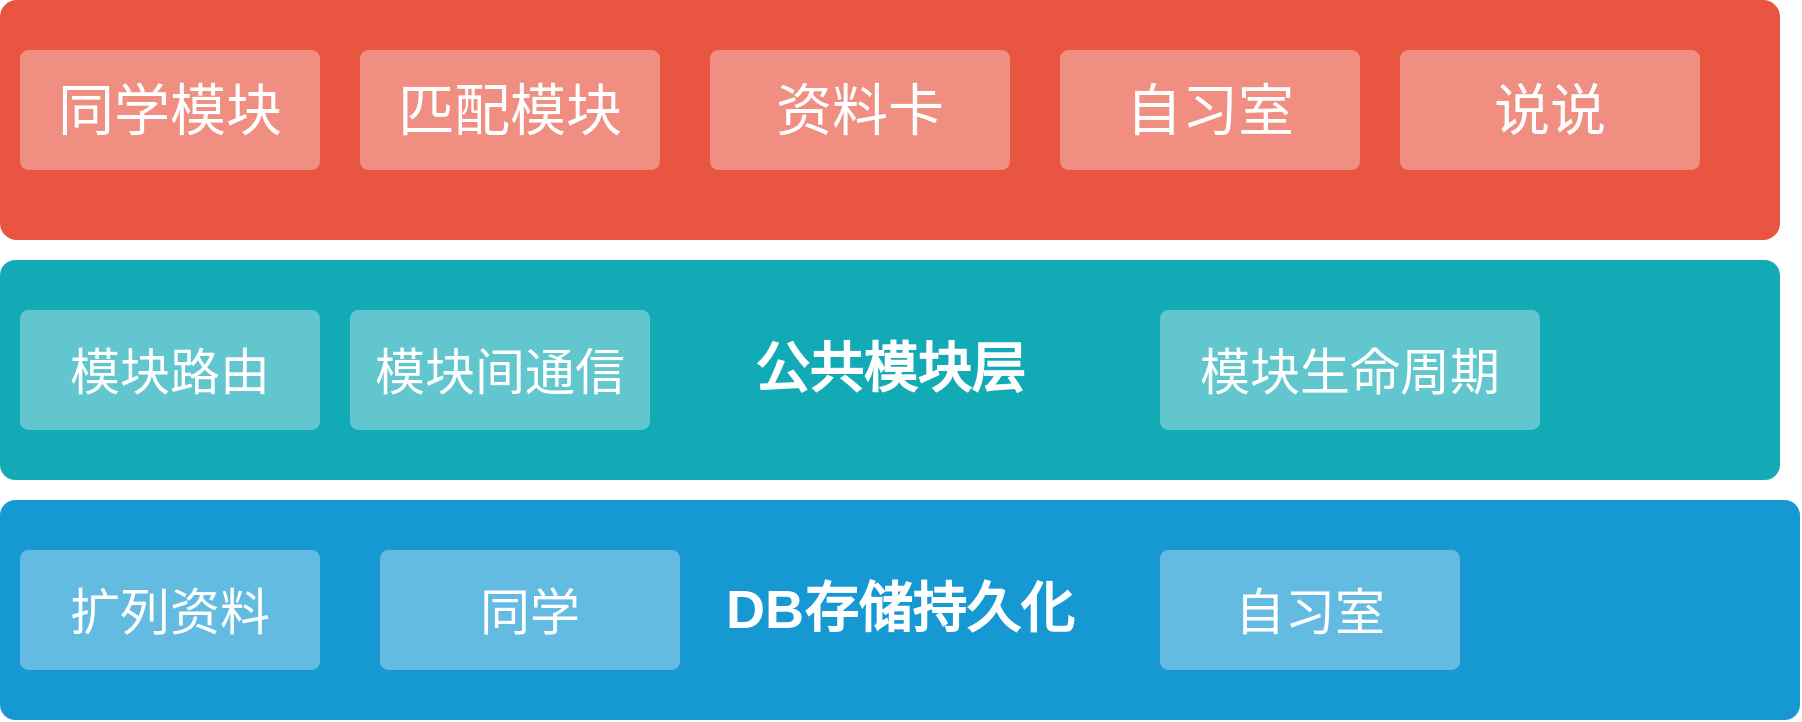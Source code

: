 <mxfile version="12.8.1" type="github">
  <diagram id="6a731a19-8d31-9384-78a2-239565b7b9f0" name="Page-1">
    <mxGraphModel dx="1303" dy="728" grid="1" gridSize="10" guides="1" tooltips="1" connect="1" arrows="1" fold="1" page="1" pageScale="1" pageWidth="1169" pageHeight="827" background="#ffffff" math="0" shadow="0">
      <root>
        <mxCell id="0" />
        <mxCell id="1" parent="0" />
        <mxCell id="1753" value="" style="rounded=1;whiteSpace=wrap;html=1;shadow=0;labelBackgroundColor=none;strokeColor=none;strokeWidth=3;fillColor=#e85642;fontFamily=Helvetica;fontSize=14;fontColor=#FFFFFF;align=center;spacing=5;fontStyle=1;arcSize=7;perimeterSpacing=2;" parent="1" vertex="1">
          <mxGeometry x="80" y="460" width="890" height="120" as="geometry" />
        </mxCell>
        <mxCell id="1760" value="&lt;font style=&quot;font-size: 27px&quot;&gt;DB存储持久化&lt;/font&gt;" style="rounded=1;whiteSpace=wrap;html=1;shadow=0;labelBackgroundColor=none;strokeColor=none;strokeWidth=3;fillColor=#1699d3;fontFamily=Helvetica;fontSize=14;fontColor=#FFFFFF;align=center;spacing=5;fontStyle=1;arcSize=7;perimeterSpacing=2;" parent="1" vertex="1">
          <mxGeometry x="80" y="710" width="900" height="110" as="geometry" />
        </mxCell>
        <mxCell id="1763" value="&lt;font style=&quot;font-size: 25px&quot;&gt;&lt;font style=&quot;font-size: 25px&quot;&gt;扩&lt;/font&gt;列资料&lt;/font&gt;" style="rounded=1;whiteSpace=wrap;html=1;shadow=0;labelBackgroundColor=none;strokeColor=none;strokeWidth=3;fillColor=#64bbe2;fontFamily=Helvetica;fontSize=14;fontColor=#FFFFFF;align=center;spacing=5;arcSize=7;perimeterSpacing=2;" parent="1" vertex="1">
          <mxGeometry x="90" y="735" width="150" height="60" as="geometry" />
        </mxCell>
        <mxCell id="1771" value="&lt;span style=&quot;font-size: 27px&quot;&gt;公共模块层&lt;/span&gt;" style="rounded=1;whiteSpace=wrap;html=1;shadow=0;labelBackgroundColor=none;strokeColor=none;strokeWidth=3;fillColor=#12aab5;fontFamily=Helvetica;fontSize=14;fontColor=#FFFFFF;align=center;spacing=5;fontStyle=1;arcSize=7;perimeterSpacing=2;" parent="1" vertex="1">
          <mxGeometry x="80" y="590" width="890" height="110" as="geometry" />
        </mxCell>
        <mxCell id="1778" value="&lt;font style=&quot;font-size: 25px&quot;&gt;模块路由&lt;/font&gt;" style="rounded=1;whiteSpace=wrap;html=1;shadow=0;labelBackgroundColor=none;strokeColor=none;strokeWidth=3;fillColor=#61c6ce;fontFamily=Helvetica;fontSize=14;fontColor=#FFFFFF;align=center;spacing=5;fontStyle=0;arcSize=7;perimeterSpacing=2;" parent="1" vertex="1">
          <mxGeometry x="90" y="615" width="150" height="60" as="geometry" />
        </mxCell>
        <mxCell id="OyEWDWxBlRXs1DyXWQbl-1779" value="&lt;span style=&quot;font-size: 25px&quot;&gt;同学&lt;/span&gt;" style="rounded=1;whiteSpace=wrap;html=1;shadow=0;labelBackgroundColor=none;strokeColor=none;strokeWidth=3;fillColor=#64bbe2;fontFamily=Helvetica;fontSize=14;fontColor=#FFFFFF;align=center;spacing=5;arcSize=7;perimeterSpacing=2;" vertex="1" parent="1">
          <mxGeometry x="270" y="735" width="150" height="60" as="geometry" />
        </mxCell>
        <mxCell id="OyEWDWxBlRXs1DyXWQbl-1780" value="&lt;span style=&quot;font-size: 25px&quot;&gt;自习室&lt;/span&gt;" style="rounded=1;whiteSpace=wrap;html=1;shadow=0;labelBackgroundColor=none;strokeColor=none;strokeWidth=3;fillColor=#64bbe2;fontFamily=Helvetica;fontSize=14;fontColor=#FFFFFF;align=center;spacing=5;arcSize=7;perimeterSpacing=2;" vertex="1" parent="1">
          <mxGeometry x="660" y="735" width="150" height="60" as="geometry" />
        </mxCell>
        <mxCell id="OyEWDWxBlRXs1DyXWQbl-1785" value="&lt;font style=&quot;font-size: 28px&quot;&gt;同学模块&lt;/font&gt;" style="rounded=1;whiteSpace=wrap;html=1;shadow=0;labelBackgroundColor=none;strokeColor=none;strokeWidth=3;fillColor=#f08e81;fontFamily=Helvetica;fontSize=14;fontColor=#FFFFFF;align=center;spacing=5;fontStyle=0;arcSize=7;perimeterSpacing=2;" vertex="1" parent="1">
          <mxGeometry x="90" y="485" width="150" height="60" as="geometry" />
        </mxCell>
        <mxCell id="OyEWDWxBlRXs1DyXWQbl-1786" value="&lt;font style=&quot;font-size: 25px&quot;&gt;模块间通信&lt;/font&gt;" style="rounded=1;whiteSpace=wrap;html=1;shadow=0;labelBackgroundColor=none;strokeColor=none;strokeWidth=3;fillColor=#61c6ce;fontFamily=Helvetica;fontSize=14;fontColor=#FFFFFF;align=center;spacing=5;fontStyle=0;arcSize=7;perimeterSpacing=2;" vertex="1" parent="1">
          <mxGeometry x="255" y="615" width="150" height="60" as="geometry" />
        </mxCell>
        <mxCell id="OyEWDWxBlRXs1DyXWQbl-1787" value="&lt;font style=&quot;font-size: 25px&quot;&gt;模块生命周期&lt;/font&gt;" style="rounded=1;whiteSpace=wrap;html=1;shadow=0;labelBackgroundColor=none;strokeColor=none;strokeWidth=3;fillColor=#61c6ce;fontFamily=Helvetica;fontSize=14;fontColor=#FFFFFF;align=center;spacing=5;fontStyle=0;arcSize=7;perimeterSpacing=2;" vertex="1" parent="1">
          <mxGeometry x="660" y="615" width="190" height="60" as="geometry" />
        </mxCell>
        <mxCell id="OyEWDWxBlRXs1DyXWQbl-1788" value="&lt;font style=&quot;font-size: 28px&quot;&gt;匹配模块&lt;/font&gt;" style="rounded=1;whiteSpace=wrap;html=1;shadow=0;labelBackgroundColor=none;strokeColor=none;strokeWidth=3;fillColor=#f08e81;fontFamily=Helvetica;fontSize=14;fontColor=#FFFFFF;align=center;spacing=5;fontStyle=0;arcSize=7;perimeterSpacing=2;" vertex="1" parent="1">
          <mxGeometry x="260" y="485" width="150" height="60" as="geometry" />
        </mxCell>
        <mxCell id="OyEWDWxBlRXs1DyXWQbl-1789" value="&lt;font style=&quot;font-size: 28px&quot;&gt;资料卡&lt;/font&gt;" style="rounded=1;whiteSpace=wrap;html=1;shadow=0;labelBackgroundColor=none;strokeColor=none;strokeWidth=3;fillColor=#f08e81;fontFamily=Helvetica;fontSize=14;fontColor=#FFFFFF;align=center;spacing=5;fontStyle=0;arcSize=7;perimeterSpacing=2;" vertex="1" parent="1">
          <mxGeometry x="435" y="485" width="150" height="60" as="geometry" />
        </mxCell>
        <mxCell id="OyEWDWxBlRXs1DyXWQbl-1790" value="&lt;font style=&quot;font-size: 28px&quot;&gt;自习室&lt;/font&gt;" style="rounded=1;whiteSpace=wrap;html=1;shadow=0;labelBackgroundColor=none;strokeColor=none;strokeWidth=3;fillColor=#f08e81;fontFamily=Helvetica;fontSize=14;fontColor=#FFFFFF;align=center;spacing=5;fontStyle=0;arcSize=7;perimeterSpacing=2;" vertex="1" parent="1">
          <mxGeometry x="610" y="485" width="150" height="60" as="geometry" />
        </mxCell>
        <mxCell id="OyEWDWxBlRXs1DyXWQbl-1791" value="&lt;font style=&quot;font-size: 28px&quot;&gt;说说&lt;/font&gt;" style="rounded=1;whiteSpace=wrap;html=1;shadow=0;labelBackgroundColor=none;strokeColor=none;strokeWidth=3;fillColor=#f08e81;fontFamily=Helvetica;fontSize=14;fontColor=#FFFFFF;align=center;spacing=5;fontStyle=0;arcSize=7;perimeterSpacing=2;" vertex="1" parent="1">
          <mxGeometry x="780" y="485" width="150" height="60" as="geometry" />
        </mxCell>
      </root>
    </mxGraphModel>
  </diagram>
</mxfile>
